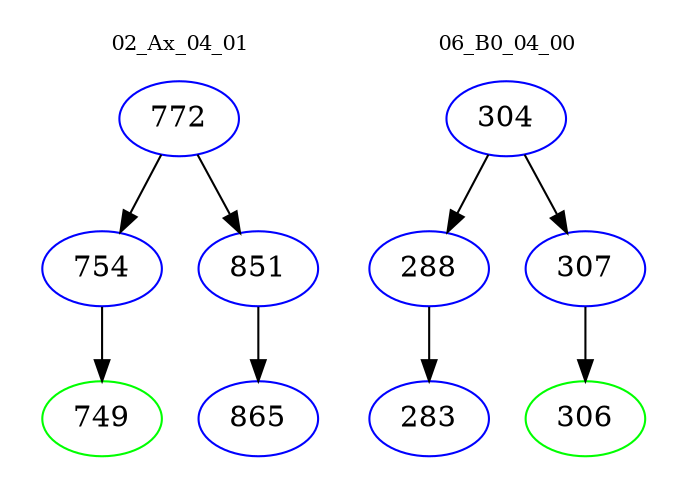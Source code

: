 digraph{
subgraph cluster_0 {
color = white
label = "02_Ax_04_01";
fontsize=10;
T0_772 [label="772", color="blue"]
T0_772 -> T0_754 [color="black"]
T0_754 [label="754", color="blue"]
T0_754 -> T0_749 [color="black"]
T0_749 [label="749", color="green"]
T0_772 -> T0_851 [color="black"]
T0_851 [label="851", color="blue"]
T0_851 -> T0_865 [color="black"]
T0_865 [label="865", color="blue"]
}
subgraph cluster_1 {
color = white
label = "06_B0_04_00";
fontsize=10;
T1_304 [label="304", color="blue"]
T1_304 -> T1_288 [color="black"]
T1_288 [label="288", color="blue"]
T1_288 -> T1_283 [color="black"]
T1_283 [label="283", color="blue"]
T1_304 -> T1_307 [color="black"]
T1_307 [label="307", color="blue"]
T1_307 -> T1_306 [color="black"]
T1_306 [label="306", color="green"]
}
}

